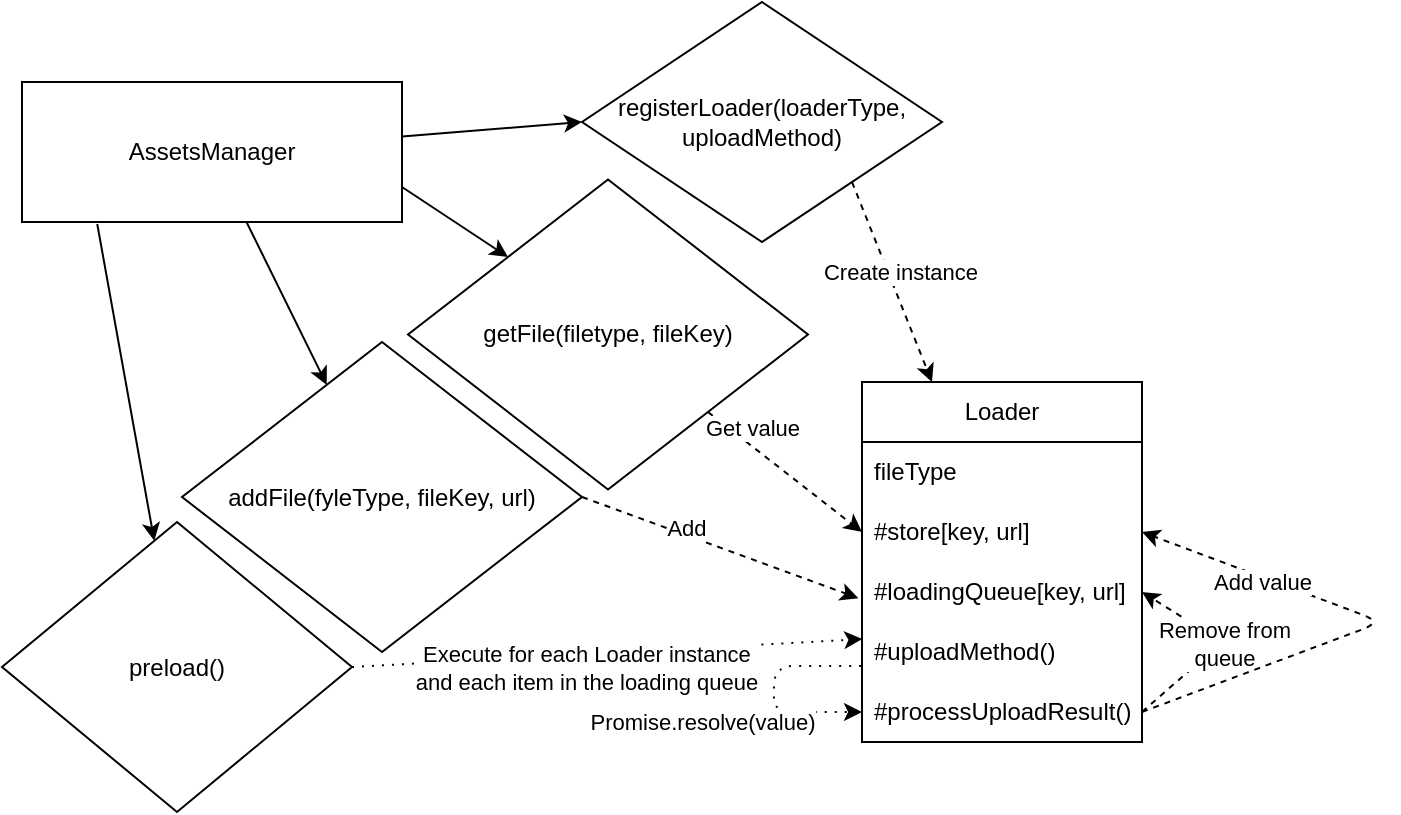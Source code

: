 <mxfile>
    <diagram id="Pv3OOS4POu0Q9jak1YG3" name="Страница 1">
        <mxGraphModel dx="494" dy="366" grid="1" gridSize="10" guides="1" tooltips="1" connect="1" arrows="1" fold="1" page="1" pageScale="1" pageWidth="827" pageHeight="1169" math="0" shadow="0">
            <root>
                <mxCell id="0"/>
                <mxCell id="1" parent="0"/>
                <mxCell id="21" value="" style="edgeStyle=none;html=1;" parent="1" source="2" target="20" edge="1">
                    <mxGeometry relative="1" as="geometry"/>
                </mxCell>
                <mxCell id="27" value="" style="edgeStyle=none;html=1;exitX=0.198;exitY=1.014;exitDx=0;exitDy=0;exitPerimeter=0;" parent="1" source="2" target="26" edge="1">
                    <mxGeometry relative="1" as="geometry">
                        <mxPoint x="140" y="180" as="sourcePoint"/>
                    </mxGeometry>
                </mxCell>
                <mxCell id="51" style="edgeStyle=none;html=1;exitX=1;exitY=0.75;exitDx=0;exitDy=0;entryX=0;entryY=0;entryDx=0;entryDy=0;" parent="1" source="2" target="53" edge="1">
                    <mxGeometry relative="1" as="geometry">
                        <mxPoint x="90" y="360" as="targetPoint"/>
                    </mxGeometry>
                </mxCell>
                <mxCell id="60" value="" style="edgeStyle=none;html=1;entryX=0;entryY=0.5;entryDx=0;entryDy=0;" parent="1" source="2" target="59" edge="1">
                    <mxGeometry relative="1" as="geometry"/>
                </mxCell>
                <mxCell id="2" value="AssetsManager" style="rounded=0;whiteSpace=wrap;html=1;" parent="1" vertex="1">
                    <mxGeometry x="20" y="40" width="190" height="70" as="geometry"/>
                </mxCell>
                <mxCell id="24" value="" style="edgeStyle=none;html=1;dashed=1;exitX=1;exitY=0.5;exitDx=0;exitDy=0;entryX=-0.013;entryY=0.603;entryDx=0;entryDy=0;entryPerimeter=0;" parent="1" source="20" target="85" edge="1">
                    <mxGeometry relative="1" as="geometry">
                        <mxPoint x="380" y="300" as="sourcePoint"/>
                        <mxPoint x="530" y="264" as="targetPoint"/>
                    </mxGeometry>
                </mxCell>
                <mxCell id="25" value="Add" style="edgeLabel;html=1;align=center;verticalAlign=middle;resizable=0;points=[];" parent="24" vertex="1" connectable="0">
                    <mxGeometry x="-0.267" y="3" relative="1" as="geometry">
                        <mxPoint as="offset"/>
                    </mxGeometry>
                </mxCell>
                <mxCell id="20" value="addFile(fyleType, fileKey, url)" style="rhombus;whiteSpace=wrap;html=1;rounded=0;" parent="1" vertex="1">
                    <mxGeometry x="100" y="170" width="200" height="155" as="geometry"/>
                </mxCell>
                <mxCell id="34" value="" style="edgeStyle=none;html=1;dashed=1;entryX=0.001;entryY=0.285;entryDx=0;entryDy=0;dashPattern=1 4;exitX=1;exitY=0.5;exitDx=0;exitDy=0;entryPerimeter=0;" parent="1" source="26" target="90" edge="1">
                    <mxGeometry relative="1" as="geometry">
                        <mxPoint x="501" y="415" as="targetPoint"/>
                        <mxPoint x="216" y="495" as="sourcePoint"/>
                    </mxGeometry>
                </mxCell>
                <mxCell id="39" value="Execute for each Loader instance &lt;br&gt;and each item in the loading queue" style="edgeLabel;html=1;align=center;verticalAlign=middle;resizable=0;points=[];" parent="34" vertex="1" connectable="0">
                    <mxGeometry x="0.245" y="1" relative="1" as="geometry">
                        <mxPoint x="-42" y="10" as="offset"/>
                    </mxGeometry>
                </mxCell>
                <mxCell id="26" value="preload()" style="rhombus;whiteSpace=wrap;html=1;rounded=0;" parent="1" vertex="1">
                    <mxGeometry x="10" y="260" width="175" height="145" as="geometry"/>
                </mxCell>
                <mxCell id="54" style="edgeStyle=none;html=1;exitX=1;exitY=1;exitDx=0;exitDy=0;entryX=0;entryY=0.5;entryDx=0;entryDy=0;dashed=1;" parent="1" source="53" target="86" edge="1">
                    <mxGeometry relative="1" as="geometry">
                        <mxPoint x="360" y="545" as="targetPoint"/>
                    </mxGeometry>
                </mxCell>
                <mxCell id="55" value="Get value" style="edgeLabel;html=1;align=center;verticalAlign=middle;resizable=0;points=[];" parent="54" vertex="1" connectable="0">
                    <mxGeometry x="-0.261" y="3" relative="1" as="geometry">
                        <mxPoint x="-8" y="-12" as="offset"/>
                    </mxGeometry>
                </mxCell>
                <mxCell id="53" value="getFile(filetype, fileKey)" style="rhombus;whiteSpace=wrap;html=1;rounded=0;" parent="1" vertex="1">
                    <mxGeometry x="213" y="88.75" width="200" height="155" as="geometry"/>
                </mxCell>
                <mxCell id="88" style="edgeStyle=none;html=1;exitX=1;exitY=1;exitDx=0;exitDy=0;entryX=0.25;entryY=0;entryDx=0;entryDy=0;dashed=1;" parent="1" source="59" target="84" edge="1">
                    <mxGeometry relative="1" as="geometry"/>
                </mxCell>
                <mxCell id="89" value="Create instance" style="edgeLabel;html=1;align=center;verticalAlign=middle;resizable=0;points=[];" parent="88" vertex="1" connectable="0">
                    <mxGeometry x="-0.477" y="-1" relative="1" as="geometry">
                        <mxPoint x="14" y="18" as="offset"/>
                    </mxGeometry>
                </mxCell>
                <mxCell id="59" value="registerLoader(loaderType, uploadMethod)" style="rhombus;whiteSpace=wrap;html=1;rounded=0;" parent="1" vertex="1">
                    <mxGeometry x="300" width="180" height="120" as="geometry"/>
                </mxCell>
                <mxCell id="84" value="Loader" style="swimlane;fontStyle=0;childLayout=stackLayout;horizontal=1;startSize=30;horizontalStack=0;resizeParent=1;resizeParentMax=0;resizeLast=0;collapsible=1;marginBottom=0;whiteSpace=wrap;html=1;" parent="1" vertex="1">
                    <mxGeometry x="440" y="190" width="140" height="180" as="geometry"/>
                </mxCell>
                <mxCell id="87" value="fileType" style="text;strokeColor=none;fillColor=none;align=left;verticalAlign=middle;spacingLeft=4;spacingRight=4;overflow=hidden;points=[[0,0.5],[1,0.5]];portConstraint=eastwest;rotatable=0;whiteSpace=wrap;html=1;" parent="84" vertex="1">
                    <mxGeometry y="30" width="140" height="30" as="geometry"/>
                </mxCell>
                <mxCell id="86" value="#store[key, url]" style="text;strokeColor=none;fillColor=none;align=left;verticalAlign=middle;spacingLeft=4;spacingRight=4;overflow=hidden;points=[[0,0.5],[1,0.5]];portConstraint=eastwest;rotatable=0;whiteSpace=wrap;html=1;" parent="84" vertex="1">
                    <mxGeometry y="60" width="140" height="30" as="geometry"/>
                </mxCell>
                <mxCell id="85" value="#loadingQueue[key, url]" style="text;strokeColor=none;fillColor=none;align=left;verticalAlign=middle;spacingLeft=4;spacingRight=4;overflow=hidden;points=[[0,0.5],[1,0.5]];portConstraint=eastwest;rotatable=0;whiteSpace=wrap;html=1;" parent="84" vertex="1">
                    <mxGeometry y="90" width="140" height="30" as="geometry"/>
                </mxCell>
                <mxCell id="90" value="#uploadMethod()" style="text;strokeColor=none;fillColor=none;align=left;verticalAlign=middle;spacingLeft=4;spacingRight=4;overflow=hidden;points=[[0,0.5],[1,0.5]];portConstraint=eastwest;rotatable=0;whiteSpace=wrap;html=1;" parent="84" vertex="1">
                    <mxGeometry y="120" width="140" height="30" as="geometry"/>
                </mxCell>
                <mxCell id="58" value="" style="edgeStyle=elbowEdgeStyle;html=1;dashed=1;fontColor=#0e0707;dashPattern=1 4;exitX=-0.003;exitY=0.733;exitDx=0;exitDy=0;exitPerimeter=0;entryX=0;entryY=0.5;entryDx=0;entryDy=0;" parent="84" source="90" target="94" edge="1">
                    <mxGeometry relative="1" as="geometry">
                        <mxPoint x="-8.06" y="140.0" as="sourcePoint"/>
                        <mxPoint x="-8" y="165.43" as="targetPoint"/>
                        <Array as="points">
                            <mxPoint x="-44" y="145.43"/>
                        </Array>
                    </mxGeometry>
                </mxCell>
                <mxCell id="92" value="Promise.resolve(value)" style="edgeLabel;html=1;align=center;verticalAlign=middle;resizable=0;points=[];" vertex="1" connectable="0" parent="58">
                    <mxGeometry x="-0.14" y="1" relative="1" as="geometry">
                        <mxPoint x="-37" y="24" as="offset"/>
                    </mxGeometry>
                </mxCell>
                <mxCell id="94" value="#processUploadResult()" style="text;strokeColor=none;fillColor=none;align=left;verticalAlign=middle;spacingLeft=4;spacingRight=4;overflow=hidden;points=[[0,0.5],[1,0.5]];portConstraint=eastwest;rotatable=0;whiteSpace=wrap;html=1;" vertex="1" parent="84">
                    <mxGeometry y="150" width="140" height="30" as="geometry"/>
                </mxCell>
                <mxCell id="46" style="edgeStyle=none;html=1;entryX=1;entryY=0.5;entryDx=0;entryDy=0;dashed=1;exitX=1;exitY=0.5;exitDx=0;exitDy=0;" parent="84" source="94" target="85" edge="1">
                    <mxGeometry relative="1" as="geometry">
                        <mxPoint x="219" y="123.06" as="sourcePoint"/>
                        <mxPoint x="129.48" y="143" as="targetPoint"/>
                        <Array as="points">
                            <mxPoint x="180" y="130"/>
                        </Array>
                    </mxGeometry>
                </mxCell>
                <mxCell id="47" value="Remove from &lt;br&gt;queue" style="edgeLabel;html=1;align=center;verticalAlign=middle;resizable=0;points=[];" parent="46" vertex="1" connectable="0">
                    <mxGeometry x="0.207" y="-1" relative="1" as="geometry">
                        <mxPoint x="6" y="5" as="offset"/>
                    </mxGeometry>
                </mxCell>
                <mxCell id="49" value="" style="edgeStyle=none;html=1;entryX=1;entryY=0.5;entryDx=0;entryDy=0;dashed=1;exitX=1;exitY=0.5;exitDx=0;exitDy=0;" parent="84" source="94" target="86" edge="1">
                    <mxGeometry relative="1" as="geometry">
                        <mxPoint x="249.7" y="85.403" as="sourcePoint"/>
                        <mxPoint x="150" y="60" as="targetPoint"/>
                        <Array as="points">
                            <mxPoint x="260" y="120"/>
                        </Array>
                    </mxGeometry>
                </mxCell>
                <mxCell id="50" value="Add value" style="edgeLabel;html=1;align=center;verticalAlign=middle;resizable=0;points=[];" parent="49" vertex="1" connectable="0">
                    <mxGeometry x="-0.237" y="-1" relative="1" as="geometry">
                        <mxPoint x="-32" y="-32" as="offset"/>
                    </mxGeometry>
                </mxCell>
            </root>
        </mxGraphModel>
    </diagram>
</mxfile>